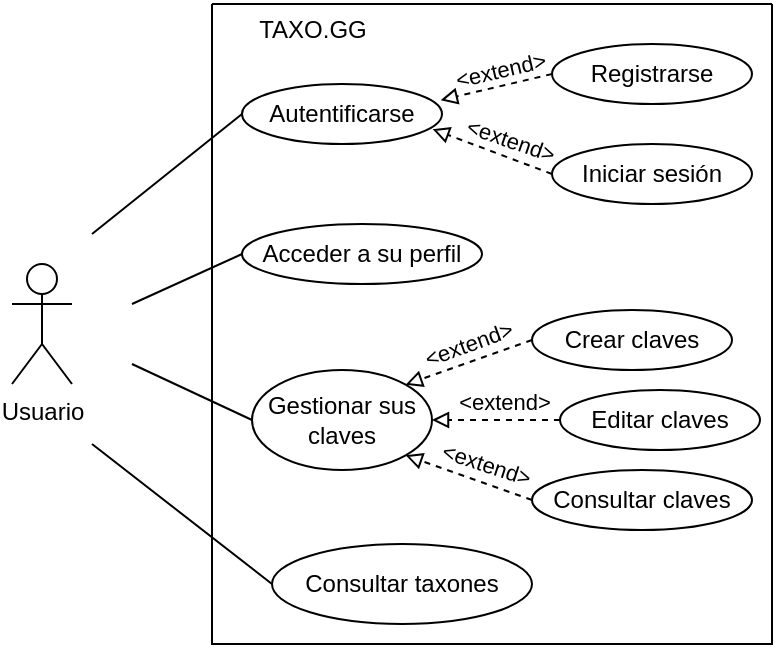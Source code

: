 <mxfile version="24.4.13" type="device">
  <diagram name="Page-1" id="0afEsoEVys7NCbNCqspc">
    <mxGraphModel dx="989" dy="514" grid="1" gridSize="10" guides="1" tooltips="1" connect="1" arrows="1" fold="1" page="1" pageScale="1" pageWidth="827" pageHeight="1169" math="0" shadow="0">
      <root>
        <mxCell id="0" />
        <mxCell id="1" parent="0" />
        <mxCell id="puet4I_meyJ2Ddg2OZoC-1" value="Usuario" style="shape=umlActor;verticalLabelPosition=bottom;verticalAlign=top;html=1;outlineConnect=0;" vertex="1" parent="1">
          <mxGeometry x="140" y="230" width="30" height="60" as="geometry" />
        </mxCell>
        <mxCell id="puet4I_meyJ2Ddg2OZoC-6" value="" style="swimlane;startSize=0;" vertex="1" parent="1">
          <mxGeometry x="240" y="100" width="280" height="320" as="geometry">
            <mxRectangle x="230" y="110" width="50" height="40" as="alternateBounds" />
          </mxGeometry>
        </mxCell>
        <mxCell id="puet4I_meyJ2Ddg2OZoC-7" value="Gestionar sus claves" style="ellipse;whiteSpace=wrap;html=1;" vertex="1" parent="puet4I_meyJ2Ddg2OZoC-6">
          <mxGeometry x="20" y="183" width="90" height="50" as="geometry" />
        </mxCell>
        <mxCell id="puet4I_meyJ2Ddg2OZoC-14" style="rounded=0;orthogonalLoop=1;jettySize=auto;html=1;exitX=0;exitY=0.5;exitDx=0;exitDy=0;entryX=1;entryY=1;entryDx=0;entryDy=0;dashed=1;endArrow=block;endFill=0;" edge="1" parent="puet4I_meyJ2Ddg2OZoC-6" source="puet4I_meyJ2Ddg2OZoC-8" target="puet4I_meyJ2Ddg2OZoC-7">
          <mxGeometry relative="1" as="geometry" />
        </mxCell>
        <mxCell id="puet4I_meyJ2Ddg2OZoC-15" value="&amp;lt;extend&amp;gt;" style="edgeLabel;html=1;align=center;verticalAlign=middle;resizable=0;points=[];rotation=18;" vertex="1" connectable="0" parent="puet4I_meyJ2Ddg2OZoC-14">
          <mxGeometry x="-0.066" y="-1" relative="1" as="geometry">
            <mxPoint x="6" y="-7" as="offset" />
          </mxGeometry>
        </mxCell>
        <mxCell id="puet4I_meyJ2Ddg2OZoC-8" value="Consultar claves" style="ellipse;whiteSpace=wrap;html=1;" vertex="1" parent="puet4I_meyJ2Ddg2OZoC-6">
          <mxGeometry x="160" y="233" width="110" height="30" as="geometry" />
        </mxCell>
        <mxCell id="puet4I_meyJ2Ddg2OZoC-12" style="rounded=0;orthogonalLoop=1;jettySize=auto;html=1;exitX=0;exitY=0.5;exitDx=0;exitDy=0;entryX=1;entryY=0;entryDx=0;entryDy=0;dashed=1;endArrow=block;endFill=0;" edge="1" parent="puet4I_meyJ2Ddg2OZoC-6" source="puet4I_meyJ2Ddg2OZoC-10" target="puet4I_meyJ2Ddg2OZoC-7">
          <mxGeometry relative="1" as="geometry" />
        </mxCell>
        <mxCell id="puet4I_meyJ2Ddg2OZoC-10" value="Crear claves" style="ellipse;whiteSpace=wrap;html=1;" vertex="1" parent="puet4I_meyJ2Ddg2OZoC-6">
          <mxGeometry x="160" y="153" width="100" height="30" as="geometry" />
        </mxCell>
        <mxCell id="puet4I_meyJ2Ddg2OZoC-13" style="rounded=0;orthogonalLoop=1;jettySize=auto;html=1;exitX=0;exitY=0.5;exitDx=0;exitDy=0;entryX=1;entryY=0.5;entryDx=0;entryDy=0;dashed=1;endArrow=block;endFill=0;" edge="1" parent="puet4I_meyJ2Ddg2OZoC-6" source="puet4I_meyJ2Ddg2OZoC-11" target="puet4I_meyJ2Ddg2OZoC-7">
          <mxGeometry relative="1" as="geometry" />
        </mxCell>
        <mxCell id="puet4I_meyJ2Ddg2OZoC-11" value="Editar claves" style="ellipse;whiteSpace=wrap;html=1;" vertex="1" parent="puet4I_meyJ2Ddg2OZoC-6">
          <mxGeometry x="174" y="193" width="100" height="30" as="geometry" />
        </mxCell>
        <mxCell id="puet4I_meyJ2Ddg2OZoC-16" value="&amp;lt;extend&amp;gt;" style="edgeLabel;html=1;align=center;verticalAlign=middle;resizable=0;points=[];rotation=0;" vertex="1" connectable="0" parent="puet4I_meyJ2Ddg2OZoC-6">
          <mxGeometry x="146.078" y="199.0" as="geometry" />
        </mxCell>
        <mxCell id="puet4I_meyJ2Ddg2OZoC-17" value="&amp;lt;extend&amp;gt;" style="edgeLabel;html=1;align=center;verticalAlign=middle;resizable=0;points=[];rotation=-20;" vertex="1" connectable="0" parent="puet4I_meyJ2Ddg2OZoC-6">
          <mxGeometry x="128.998" y="169.0" as="geometry">
            <mxPoint x="-1.282" y="0.598" as="offset" />
          </mxGeometry>
        </mxCell>
        <mxCell id="puet4I_meyJ2Ddg2OZoC-18" value="Registrarse" style="ellipse;whiteSpace=wrap;html=1;" vertex="1" parent="puet4I_meyJ2Ddg2OZoC-6">
          <mxGeometry x="170" y="20" width="100" height="30" as="geometry" />
        </mxCell>
        <mxCell id="puet4I_meyJ2Ddg2OZoC-19" value="Iniciar sesión" style="ellipse;whiteSpace=wrap;html=1;" vertex="1" parent="puet4I_meyJ2Ddg2OZoC-6">
          <mxGeometry x="170" y="70" width="100" height="30" as="geometry" />
        </mxCell>
        <mxCell id="puet4I_meyJ2Ddg2OZoC-21" value="Acceder a su perfil" style="ellipse;whiteSpace=wrap;html=1;" vertex="1" parent="puet4I_meyJ2Ddg2OZoC-6">
          <mxGeometry x="15" y="110" width="120" height="30" as="geometry" />
        </mxCell>
        <mxCell id="puet4I_meyJ2Ddg2OZoC-22" value="Consultar taxones" style="ellipse;whiteSpace=wrap;html=1;" vertex="1" parent="puet4I_meyJ2Ddg2OZoC-6">
          <mxGeometry x="30" y="270" width="130" height="40" as="geometry" />
        </mxCell>
        <mxCell id="puet4I_meyJ2Ddg2OZoC-28" value="Autentificarse" style="ellipse;whiteSpace=wrap;html=1;" vertex="1" parent="puet4I_meyJ2Ddg2OZoC-6">
          <mxGeometry x="15" y="40" width="100" height="30" as="geometry" />
        </mxCell>
        <mxCell id="puet4I_meyJ2Ddg2OZoC-30" style="rounded=0;orthogonalLoop=1;jettySize=auto;html=1;exitX=0;exitY=0.5;exitDx=0;exitDy=0;dashed=1;endArrow=block;endFill=0;entryX=0.994;entryY=0.269;entryDx=0;entryDy=0;entryPerimeter=0;" edge="1" parent="puet4I_meyJ2Ddg2OZoC-6" source="puet4I_meyJ2Ddg2OZoC-18" target="puet4I_meyJ2Ddg2OZoC-28">
          <mxGeometry relative="1" as="geometry">
            <mxPoint x="170" y="178" as="sourcePoint" />
            <mxPoint x="107" y="200" as="targetPoint" />
          </mxGeometry>
        </mxCell>
        <mxCell id="puet4I_meyJ2Ddg2OZoC-31" style="rounded=0;orthogonalLoop=1;jettySize=auto;html=1;exitX=0;exitY=0.5;exitDx=0;exitDy=0;dashed=1;endArrow=block;endFill=0;entryX=0.953;entryY=0.752;entryDx=0;entryDy=0;entryPerimeter=0;" edge="1" parent="puet4I_meyJ2Ddg2OZoC-6" source="puet4I_meyJ2Ddg2OZoC-19" target="puet4I_meyJ2Ddg2OZoC-28">
          <mxGeometry relative="1" as="geometry">
            <mxPoint x="170" y="50" as="sourcePoint" />
            <mxPoint x="119" y="58" as="targetPoint" />
          </mxGeometry>
        </mxCell>
        <mxCell id="puet4I_meyJ2Ddg2OZoC-32" value="&amp;lt;extend&amp;gt;" style="edgeLabel;html=1;align=center;verticalAlign=middle;resizable=0;points=[];rotation=347;" vertex="1" connectable="0" parent="puet4I_meyJ2Ddg2OZoC-6">
          <mxGeometry x="143.998" y="33.0" as="geometry" />
        </mxCell>
        <mxCell id="puet4I_meyJ2Ddg2OZoC-33" value="&amp;lt;extend&amp;gt;" style="edgeLabel;html=1;align=center;verticalAlign=middle;resizable=0;points=[];rotation=19;" vertex="1" connectable="0" parent="puet4I_meyJ2Ddg2OZoC-6">
          <mxGeometry x="148.998" y="68.0" as="geometry" />
        </mxCell>
        <mxCell id="puet4I_meyJ2Ddg2OZoC-25" style="rounded=0;orthogonalLoop=1;jettySize=auto;html=1;exitX=0;exitY=0.5;exitDx=0;exitDy=0;endArrow=none;endFill=0;" edge="1" parent="1" source="puet4I_meyJ2Ddg2OZoC-21">
          <mxGeometry relative="1" as="geometry">
            <mxPoint x="200" y="250" as="targetPoint" />
            <mxPoint x="324" y="194" as="sourcePoint" />
          </mxGeometry>
        </mxCell>
        <mxCell id="puet4I_meyJ2Ddg2OZoC-26" style="rounded=0;orthogonalLoop=1;jettySize=auto;html=1;exitX=0;exitY=0.5;exitDx=0;exitDy=0;endArrow=none;endFill=0;" edge="1" parent="1" source="puet4I_meyJ2Ddg2OZoC-7">
          <mxGeometry relative="1" as="geometry">
            <mxPoint x="200" y="280" as="targetPoint" />
            <mxPoint x="265" y="235" as="sourcePoint" />
          </mxGeometry>
        </mxCell>
        <mxCell id="puet4I_meyJ2Ddg2OZoC-27" style="rounded=0;orthogonalLoop=1;jettySize=auto;html=1;exitX=0;exitY=0.5;exitDx=0;exitDy=0;endArrow=none;endFill=0;" edge="1" parent="1" source="puet4I_meyJ2Ddg2OZoC-22">
          <mxGeometry relative="1" as="geometry">
            <mxPoint x="180" y="320" as="targetPoint" />
            <mxPoint x="225" y="380" as="sourcePoint" />
          </mxGeometry>
        </mxCell>
        <mxCell id="puet4I_meyJ2Ddg2OZoC-29" style="rounded=0;orthogonalLoop=1;jettySize=auto;html=1;exitX=0;exitY=0.5;exitDx=0;exitDy=0;endArrow=none;endFill=0;" edge="1" parent="1" source="puet4I_meyJ2Ddg2OZoC-28">
          <mxGeometry relative="1" as="geometry">
            <mxPoint x="180" y="215" as="targetPoint" />
            <mxPoint x="245" y="190" as="sourcePoint" />
          </mxGeometry>
        </mxCell>
        <mxCell id="puet4I_meyJ2Ddg2OZoC-34" value="TAXO.GG" style="text;html=1;align=center;verticalAlign=middle;resizable=0;points=[];autosize=1;strokeColor=none;fillColor=none;" vertex="1" parent="1">
          <mxGeometry x="250" y="98" width="80" height="30" as="geometry" />
        </mxCell>
      </root>
    </mxGraphModel>
  </diagram>
</mxfile>
